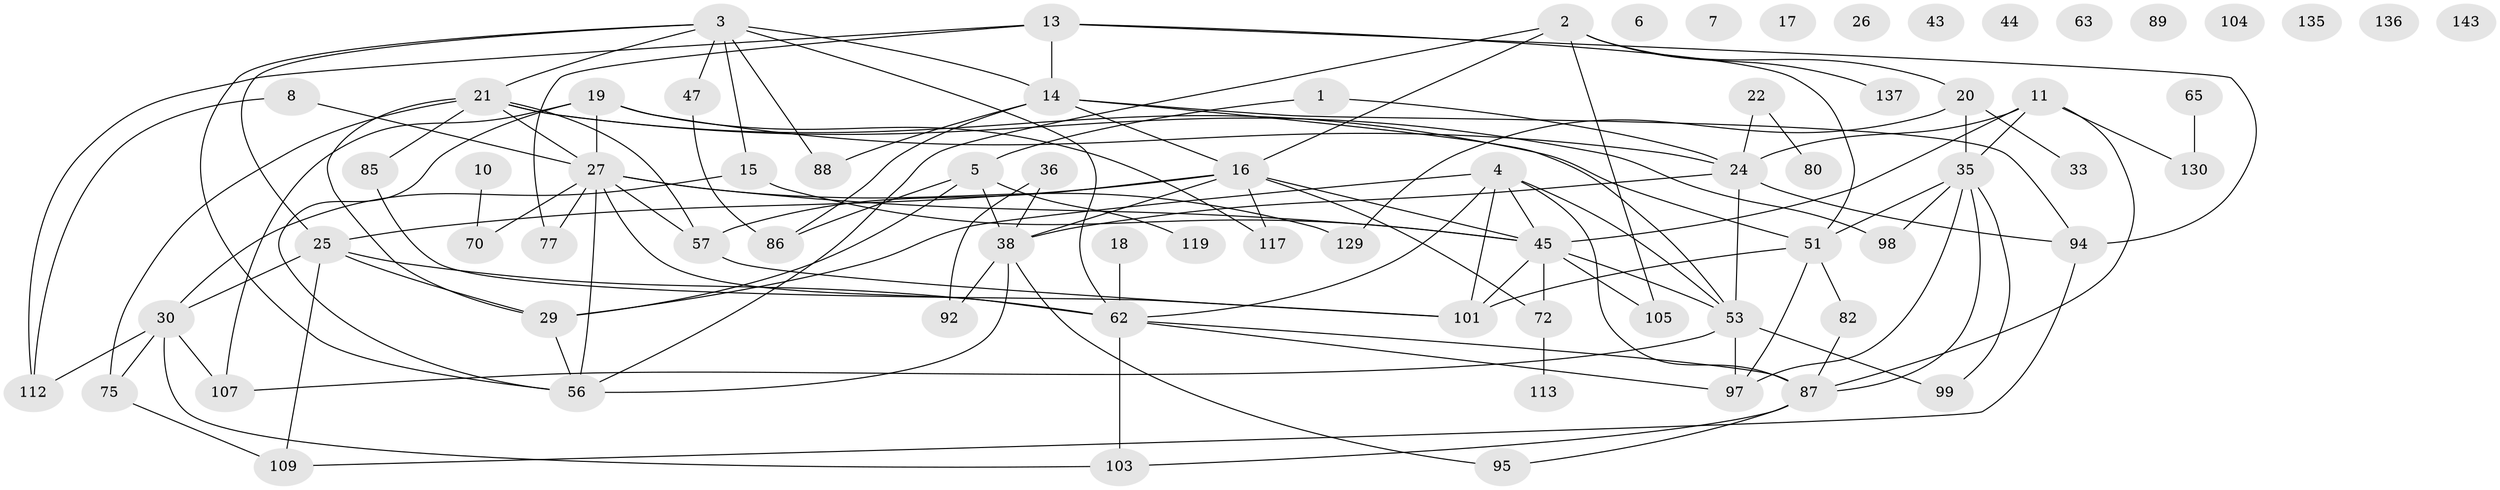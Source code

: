 // original degree distribution, {2: 0.2751677852348993, 5: 0.09395973154362416, 0: 0.08053691275167785, 3: 0.2348993288590604, 1: 0.1476510067114094, 4: 0.12080536912751678, 6: 0.040268456375838924, 7: 0.006711409395973154}
// Generated by graph-tools (version 1.1) at 2025/13/03/09/25 04:13:12]
// undirected, 74 vertices, 121 edges
graph export_dot {
graph [start="1"]
  node [color=gray90,style=filled];
  1;
  2 [super="+66+48"];
  3 [super="+110+84+46+91"];
  4 [super="+9+32+54"];
  5 [super="+139+12"];
  6;
  7;
  8;
  10;
  11 [super="+121"];
  13 [super="+61+31"];
  14 [super="+79+144+128"];
  15;
  16 [super="+37+71+68+40"];
  17;
  18;
  19 [super="+23+55"];
  20 [super="+120"];
  21 [super="+96+28"];
  22;
  24 [super="+81+50"];
  25 [super="+64+146"];
  26;
  27 [super="+90"];
  29 [super="+76"];
  30 [super="+34+39+42"];
  33;
  35 [super="+73"];
  36 [super="+60+52"];
  38 [super="+127+49"];
  43;
  44;
  45 [super="+100+59"];
  47 [super="+108"];
  51 [super="+67"];
  53 [super="+58"];
  56 [super="+69"];
  57;
  62 [super="+74"];
  63;
  65;
  70 [super="+114"];
  72 [super="+123"];
  75 [super="+83"];
  77;
  80 [super="+132"];
  82;
  85;
  86;
  87 [super="+93"];
  88;
  89;
  92;
  94;
  95 [super="+122"];
  97;
  98;
  99;
  101;
  103;
  104;
  105;
  107;
  109;
  112;
  113;
  117 [super="+148+118"];
  119;
  129;
  130 [super="+133"];
  135;
  136;
  137;
  143;
  1 -- 5;
  1 -- 24;
  2 -- 105;
  2 -- 137;
  2 -- 56;
  2 -- 20;
  2 -- 16;
  3 -- 14;
  3 -- 56;
  3 -- 88;
  3 -- 62;
  3 -- 21;
  3 -- 25;
  3 -- 15;
  3 -- 47;
  4 -- 101;
  4 -- 53;
  4 -- 45;
  4 -- 29;
  4 -- 62;
  4 -- 87;
  5 -- 86;
  5 -- 119;
  5 -- 38;
  5 -- 29;
  8 -- 27;
  8 -- 112;
  10 -- 70;
  11 -- 45;
  11 -- 130;
  11 -- 35;
  11 -- 87;
  11 -- 24;
  13 -- 94;
  13 -- 14 [weight=2];
  13 -- 112;
  13 -- 51;
  13 -- 77;
  14 -- 88;
  14 -- 86;
  14 -- 94;
  14 -- 53;
  14 -- 16;
  15 -- 45;
  15 -- 30;
  16 -- 25;
  16 -- 72;
  16 -- 117;
  16 -- 38;
  16 -- 57;
  16 -- 45;
  18 -- 62;
  19 -- 24;
  19 -- 27;
  19 -- 56;
  19 -- 107;
  19 -- 117;
  20 -- 33;
  20 -- 129;
  20 -- 35;
  21 -- 57;
  21 -- 98;
  21 -- 51;
  21 -- 85;
  21 -- 75;
  21 -- 29;
  21 -- 27;
  22 -- 80;
  22 -- 24;
  24 -- 53;
  24 -- 38;
  24 -- 94;
  25 -- 62;
  25 -- 29;
  25 -- 109;
  25 -- 30;
  27 -- 129;
  27 -- 70;
  27 -- 77;
  27 -- 57;
  27 -- 45;
  27 -- 62;
  27 -- 56;
  29 -- 56;
  30 -- 75;
  30 -- 107;
  30 -- 112;
  30 -- 103;
  35 -- 97;
  35 -- 98;
  35 -- 99;
  35 -- 87;
  35 -- 51;
  36 -- 92;
  36 -- 38;
  38 -- 92;
  38 -- 95;
  38 -- 56;
  45 -- 53;
  45 -- 105;
  45 -- 72;
  45 -- 101;
  47 -- 86;
  51 -- 101;
  51 -- 82;
  51 -- 97;
  53 -- 97;
  53 -- 99;
  53 -- 107;
  57 -- 101;
  62 -- 97;
  62 -- 103;
  62 -- 87;
  65 -- 130;
  72 -- 113;
  75 -- 109;
  82 -- 87;
  85 -- 101;
  87 -- 103;
  87 -- 95;
  94 -- 109;
}
